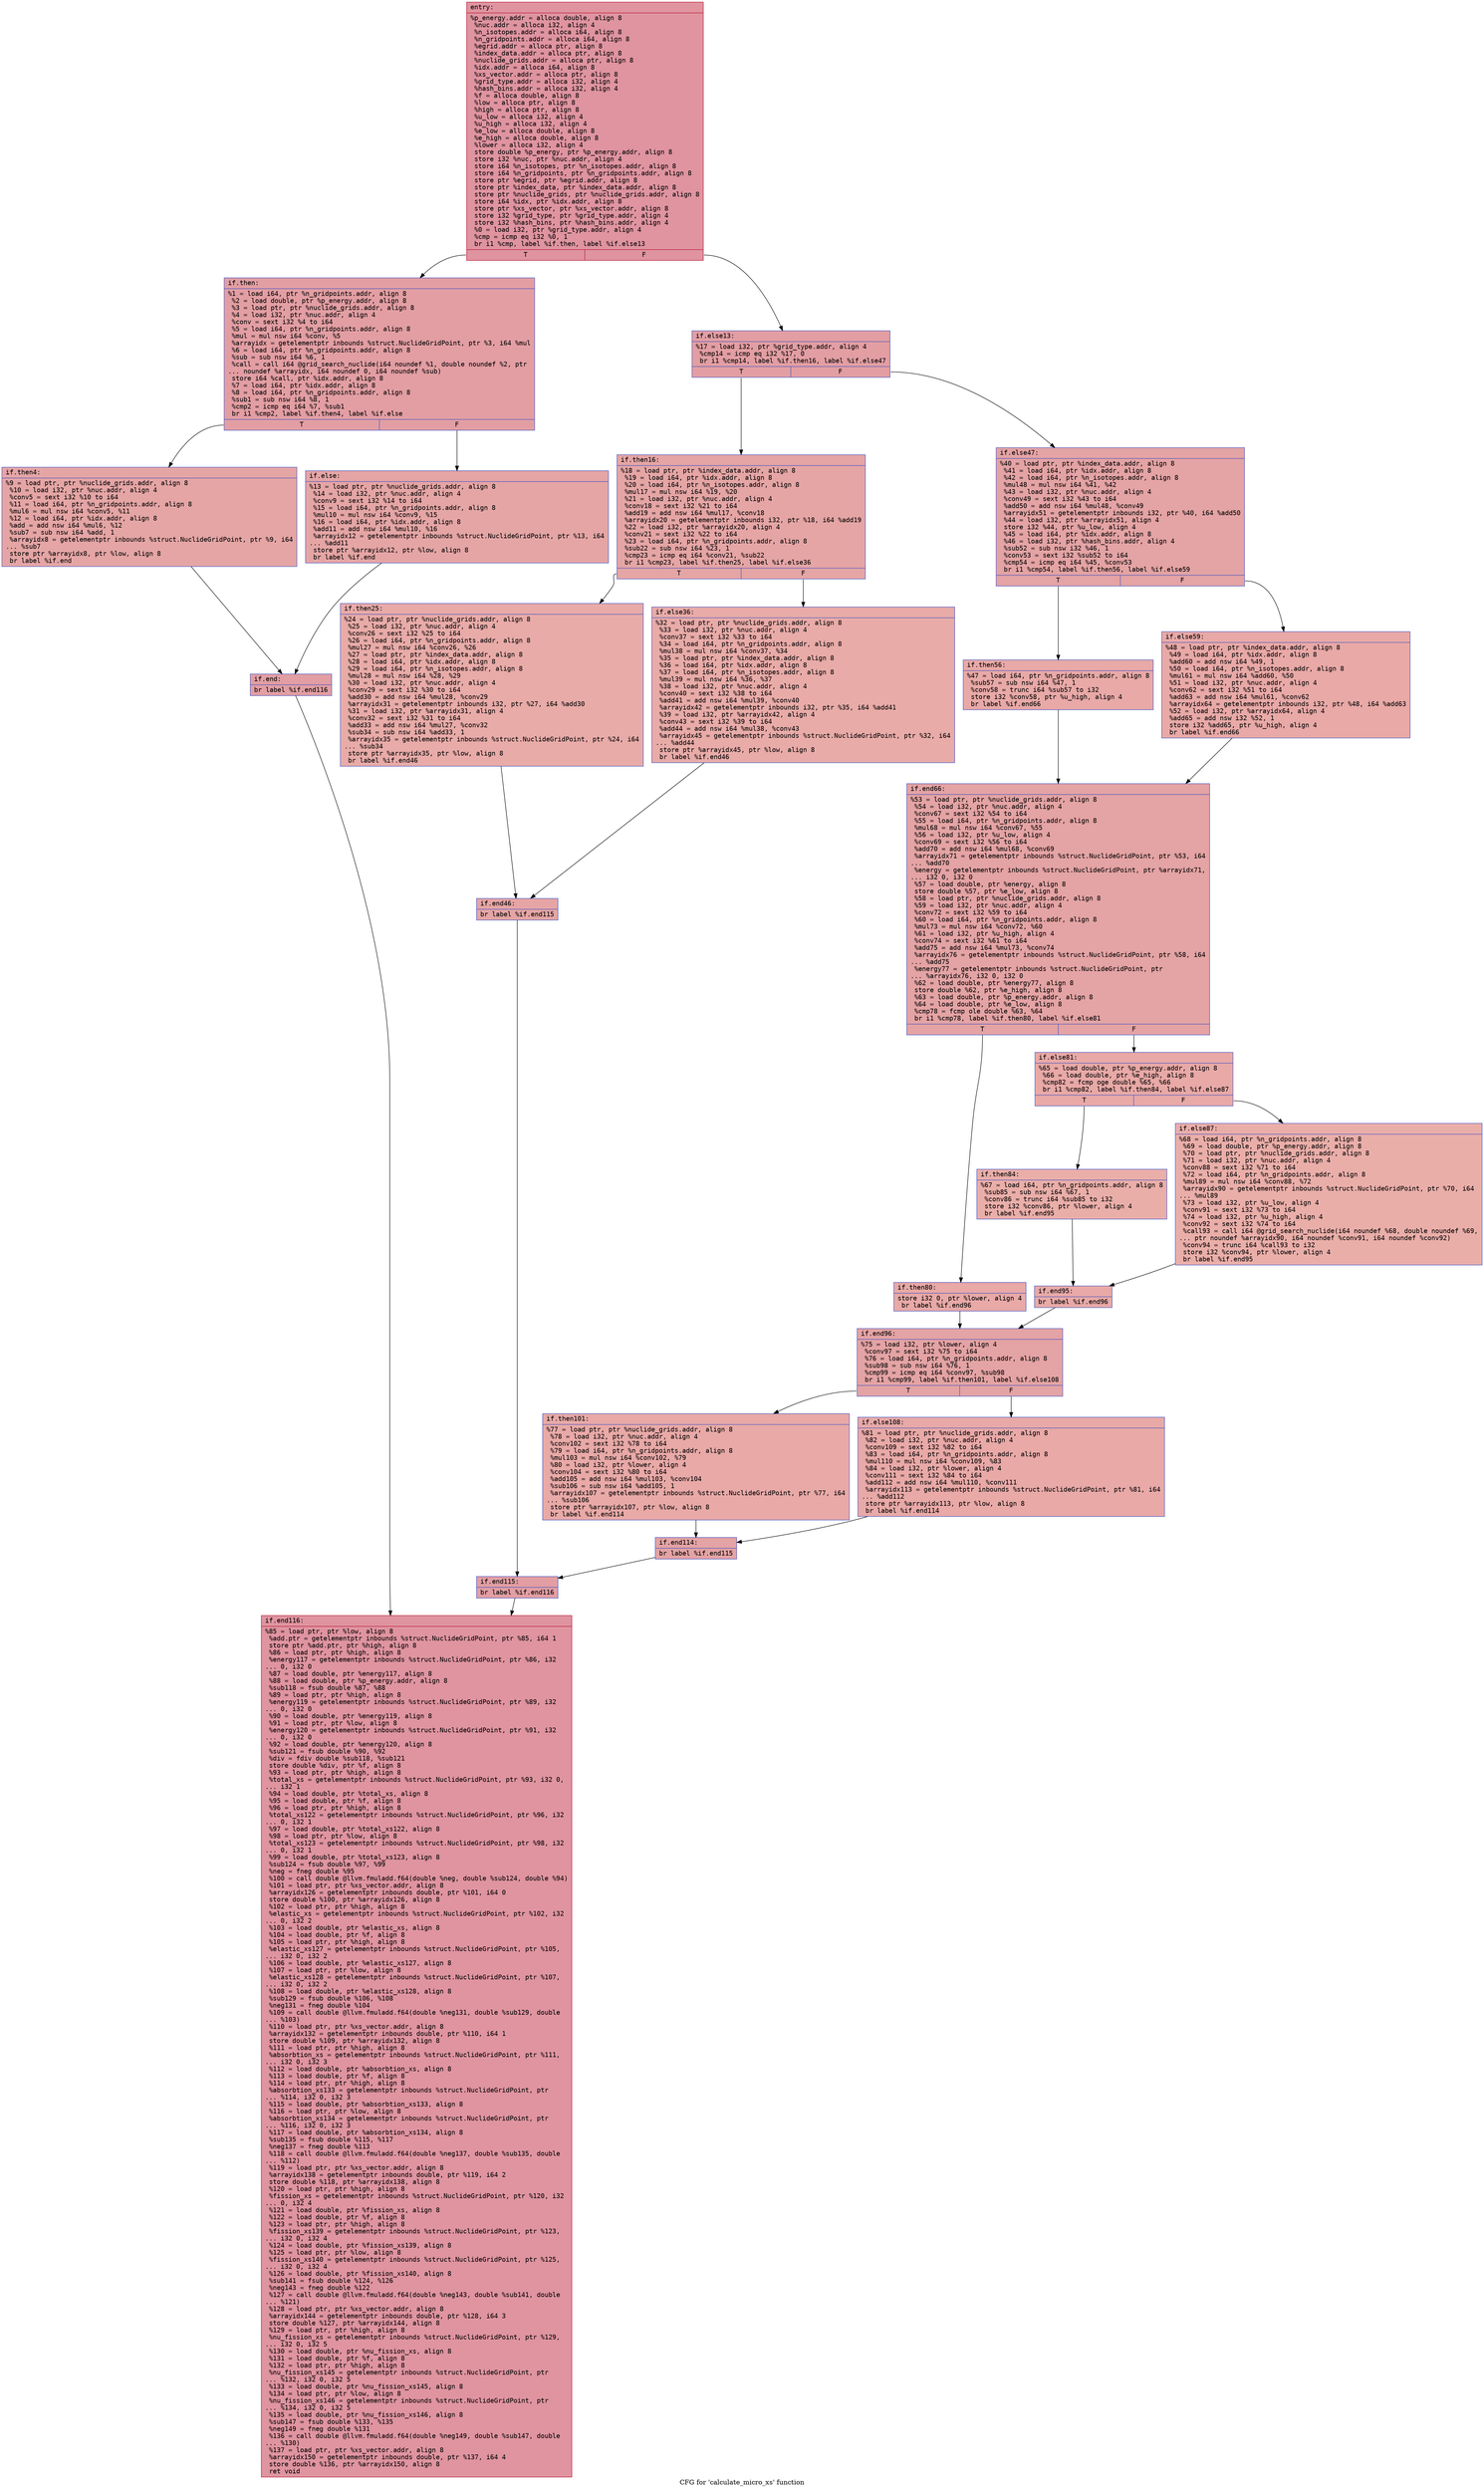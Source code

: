 digraph "CFG for 'calculate_micro_xs' function" {
	label="CFG for 'calculate_micro_xs' function";

	Node0x564d03c018e0 [shape=record,color="#b70d28ff", style=filled, fillcolor="#b70d2870" fontname="Courier",label="{entry:\l|  %p_energy.addr = alloca double, align 8\l  %nuc.addr = alloca i32, align 4\l  %n_isotopes.addr = alloca i64, align 8\l  %n_gridpoints.addr = alloca i64, align 8\l  %egrid.addr = alloca ptr, align 8\l  %index_data.addr = alloca ptr, align 8\l  %nuclide_grids.addr = alloca ptr, align 8\l  %idx.addr = alloca i64, align 8\l  %xs_vector.addr = alloca ptr, align 8\l  %grid_type.addr = alloca i32, align 4\l  %hash_bins.addr = alloca i32, align 4\l  %f = alloca double, align 8\l  %low = alloca ptr, align 8\l  %high = alloca ptr, align 8\l  %u_low = alloca i32, align 4\l  %u_high = alloca i32, align 4\l  %e_low = alloca double, align 8\l  %e_high = alloca double, align 8\l  %lower = alloca i32, align 4\l  store double %p_energy, ptr %p_energy.addr, align 8\l  store i32 %nuc, ptr %nuc.addr, align 4\l  store i64 %n_isotopes, ptr %n_isotopes.addr, align 8\l  store i64 %n_gridpoints, ptr %n_gridpoints.addr, align 8\l  store ptr %egrid, ptr %egrid.addr, align 8\l  store ptr %index_data, ptr %index_data.addr, align 8\l  store ptr %nuclide_grids, ptr %nuclide_grids.addr, align 8\l  store i64 %idx, ptr %idx.addr, align 8\l  store ptr %xs_vector, ptr %xs_vector.addr, align 8\l  store i32 %grid_type, ptr %grid_type.addr, align 4\l  store i32 %hash_bins, ptr %hash_bins.addr, align 4\l  %0 = load i32, ptr %grid_type.addr, align 4\l  %cmp = icmp eq i32 %0, 1\l  br i1 %cmp, label %if.then, label %if.else13\l|{<s0>T|<s1>F}}"];
	Node0x564d03c018e0:s0 -> Node0x564d03c03040[tooltip="entry -> if.then\nProbability 50.00%" ];
	Node0x564d03c018e0:s1 -> Node0x564d03c030b0[tooltip="entry -> if.else13\nProbability 50.00%" ];
	Node0x564d03c03040 [shape=record,color="#3d50c3ff", style=filled, fillcolor="#be242e70" fontname="Courier",label="{if.then:\l|  %1 = load i64, ptr %n_gridpoints.addr, align 8\l  %2 = load double, ptr %p_energy.addr, align 8\l  %3 = load ptr, ptr %nuclide_grids.addr, align 8\l  %4 = load i32, ptr %nuc.addr, align 4\l  %conv = sext i32 %4 to i64\l  %5 = load i64, ptr %n_gridpoints.addr, align 8\l  %mul = mul nsw i64 %conv, %5\l  %arrayidx = getelementptr inbounds %struct.NuclideGridPoint, ptr %3, i64 %mul\l  %6 = load i64, ptr %n_gridpoints.addr, align 8\l  %sub = sub nsw i64 %6, 1\l  %call = call i64 @grid_search_nuclide(i64 noundef %1, double noundef %2, ptr\l... noundef %arrayidx, i64 noundef 0, i64 noundef %sub)\l  store i64 %call, ptr %idx.addr, align 8\l  %7 = load i64, ptr %idx.addr, align 8\l  %8 = load i64, ptr %n_gridpoints.addr, align 8\l  %sub1 = sub nsw i64 %8, 1\l  %cmp2 = icmp eq i64 %7, %sub1\l  br i1 %cmp2, label %if.then4, label %if.else\l|{<s0>T|<s1>F}}"];
	Node0x564d03c03040:s0 -> Node0x564d03bf12c0[tooltip="if.then -> if.then4\nProbability 50.00%" ];
	Node0x564d03c03040:s1 -> Node0x564d03bf1310[tooltip="if.then -> if.else\nProbability 50.00%" ];
	Node0x564d03bf12c0 [shape=record,color="#3d50c3ff", style=filled, fillcolor="#c5333470" fontname="Courier",label="{if.then4:\l|  %9 = load ptr, ptr %nuclide_grids.addr, align 8\l  %10 = load i32, ptr %nuc.addr, align 4\l  %conv5 = sext i32 %10 to i64\l  %11 = load i64, ptr %n_gridpoints.addr, align 8\l  %mul6 = mul nsw i64 %conv5, %11\l  %12 = load i64, ptr %idx.addr, align 8\l  %add = add nsw i64 %mul6, %12\l  %sub7 = sub nsw i64 %add, 1\l  %arrayidx8 = getelementptr inbounds %struct.NuclideGridPoint, ptr %9, i64\l... %sub7\l  store ptr %arrayidx8, ptr %low, align 8\l  br label %if.end\l}"];
	Node0x564d03bf12c0 -> Node0x564d03bf1a40[tooltip="if.then4 -> if.end\nProbability 100.00%" ];
	Node0x564d03bf1310 [shape=record,color="#3d50c3ff", style=filled, fillcolor="#c5333470" fontname="Courier",label="{if.else:\l|  %13 = load ptr, ptr %nuclide_grids.addr, align 8\l  %14 = load i32, ptr %nuc.addr, align 4\l  %conv9 = sext i32 %14 to i64\l  %15 = load i64, ptr %n_gridpoints.addr, align 8\l  %mul10 = mul nsw i64 %conv9, %15\l  %16 = load i64, ptr %idx.addr, align 8\l  %add11 = add nsw i64 %mul10, %16\l  %arrayidx12 = getelementptr inbounds %struct.NuclideGridPoint, ptr %13, i64\l... %add11\l  store ptr %arrayidx12, ptr %low, align 8\l  br label %if.end\l}"];
	Node0x564d03bf1310 -> Node0x564d03bf1a40[tooltip="if.else -> if.end\nProbability 100.00%" ];
	Node0x564d03bf1a40 [shape=record,color="#3d50c3ff", style=filled, fillcolor="#be242e70" fontname="Courier",label="{if.end:\l|  br label %if.end116\l}"];
	Node0x564d03bf1a40 -> Node0x564d03bf2710[tooltip="if.end -> if.end116\nProbability 100.00%" ];
	Node0x564d03c030b0 [shape=record,color="#3d50c3ff", style=filled, fillcolor="#be242e70" fontname="Courier",label="{if.else13:\l|  %17 = load i32, ptr %grid_type.addr, align 4\l  %cmp14 = icmp eq i32 %17, 0\l  br i1 %cmp14, label %if.then16, label %if.else47\l|{<s0>T|<s1>F}}"];
	Node0x564d03c030b0:s0 -> Node0x564d03bf2900[tooltip="if.else13 -> if.then16\nProbability 37.50%" ];
	Node0x564d03c030b0:s1 -> Node0x564d03bf2980[tooltip="if.else13 -> if.else47\nProbability 62.50%" ];
	Node0x564d03bf2900 [shape=record,color="#3d50c3ff", style=filled, fillcolor="#c5333470" fontname="Courier",label="{if.then16:\l|  %18 = load ptr, ptr %index_data.addr, align 8\l  %19 = load i64, ptr %idx.addr, align 8\l  %20 = load i64, ptr %n_isotopes.addr, align 8\l  %mul17 = mul nsw i64 %19, %20\l  %21 = load i32, ptr %nuc.addr, align 4\l  %conv18 = sext i32 %21 to i64\l  %add19 = add nsw i64 %mul17, %conv18\l  %arrayidx20 = getelementptr inbounds i32, ptr %18, i64 %add19\l  %22 = load i32, ptr %arrayidx20, align 4\l  %conv21 = sext i32 %22 to i64\l  %23 = load i64, ptr %n_gridpoints.addr, align 8\l  %sub22 = sub nsw i64 %23, 1\l  %cmp23 = icmp eq i64 %conv21, %sub22\l  br i1 %cmp23, label %if.then25, label %if.else36\l|{<s0>T|<s1>F}}"];
	Node0x564d03bf2900:s0 -> Node0x564d03c07c20[tooltip="if.then16 -> if.then25\nProbability 50.00%" ];
	Node0x564d03bf2900:s1 -> Node0x564d03c07c70[tooltip="if.then16 -> if.else36\nProbability 50.00%" ];
	Node0x564d03c07c20 [shape=record,color="#3d50c3ff", style=filled, fillcolor="#cc403a70" fontname="Courier",label="{if.then25:\l|  %24 = load ptr, ptr %nuclide_grids.addr, align 8\l  %25 = load i32, ptr %nuc.addr, align 4\l  %conv26 = sext i32 %25 to i64\l  %26 = load i64, ptr %n_gridpoints.addr, align 8\l  %mul27 = mul nsw i64 %conv26, %26\l  %27 = load ptr, ptr %index_data.addr, align 8\l  %28 = load i64, ptr %idx.addr, align 8\l  %29 = load i64, ptr %n_isotopes.addr, align 8\l  %mul28 = mul nsw i64 %28, %29\l  %30 = load i32, ptr %nuc.addr, align 4\l  %conv29 = sext i32 %30 to i64\l  %add30 = add nsw i64 %mul28, %conv29\l  %arrayidx31 = getelementptr inbounds i32, ptr %27, i64 %add30\l  %31 = load i32, ptr %arrayidx31, align 4\l  %conv32 = sext i32 %31 to i64\l  %add33 = add nsw i64 %mul27, %conv32\l  %sub34 = sub nsw i64 %add33, 1\l  %arrayidx35 = getelementptr inbounds %struct.NuclideGridPoint, ptr %24, i64\l... %sub34\l  store ptr %arrayidx35, ptr %low, align 8\l  br label %if.end46\l}"];
	Node0x564d03c07c20 -> Node0x564d03c088d0[tooltip="if.then25 -> if.end46\nProbability 100.00%" ];
	Node0x564d03c07c70 [shape=record,color="#3d50c3ff", style=filled, fillcolor="#cc403a70" fontname="Courier",label="{if.else36:\l|  %32 = load ptr, ptr %nuclide_grids.addr, align 8\l  %33 = load i32, ptr %nuc.addr, align 4\l  %conv37 = sext i32 %33 to i64\l  %34 = load i64, ptr %n_gridpoints.addr, align 8\l  %mul38 = mul nsw i64 %conv37, %34\l  %35 = load ptr, ptr %index_data.addr, align 8\l  %36 = load i64, ptr %idx.addr, align 8\l  %37 = load i64, ptr %n_isotopes.addr, align 8\l  %mul39 = mul nsw i64 %36, %37\l  %38 = load i32, ptr %nuc.addr, align 4\l  %conv40 = sext i32 %38 to i64\l  %add41 = add nsw i64 %mul39, %conv40\l  %arrayidx42 = getelementptr inbounds i32, ptr %35, i64 %add41\l  %39 = load i32, ptr %arrayidx42, align 4\l  %conv43 = sext i32 %39 to i64\l  %add44 = add nsw i64 %mul38, %conv43\l  %arrayidx45 = getelementptr inbounds %struct.NuclideGridPoint, ptr %32, i64\l... %add44\l  store ptr %arrayidx45, ptr %low, align 8\l  br label %if.end46\l}"];
	Node0x564d03c07c70 -> Node0x564d03c088d0[tooltip="if.else36 -> if.end46\nProbability 100.00%" ];
	Node0x564d03c088d0 [shape=record,color="#3d50c3ff", style=filled, fillcolor="#c5333470" fontname="Courier",label="{if.end46:\l|  br label %if.end115\l}"];
	Node0x564d03c088d0 -> Node0x564d03c094e0[tooltip="if.end46 -> if.end115\nProbability 100.00%" ];
	Node0x564d03bf2980 [shape=record,color="#3d50c3ff", style=filled, fillcolor="#c32e3170" fontname="Courier",label="{if.else47:\l|  %40 = load ptr, ptr %index_data.addr, align 8\l  %41 = load i64, ptr %idx.addr, align 8\l  %42 = load i64, ptr %n_isotopes.addr, align 8\l  %mul48 = mul nsw i64 %41, %42\l  %43 = load i32, ptr %nuc.addr, align 4\l  %conv49 = sext i32 %43 to i64\l  %add50 = add nsw i64 %mul48, %conv49\l  %arrayidx51 = getelementptr inbounds i32, ptr %40, i64 %add50\l  %44 = load i32, ptr %arrayidx51, align 4\l  store i32 %44, ptr %u_low, align 4\l  %45 = load i64, ptr %idx.addr, align 8\l  %46 = load i32, ptr %hash_bins.addr, align 4\l  %sub52 = sub nsw i32 %46, 1\l  %conv53 = sext i32 %sub52 to i64\l  %cmp54 = icmp eq i64 %45, %conv53\l  br i1 %cmp54, label %if.then56, label %if.else59\l|{<s0>T|<s1>F}}"];
	Node0x564d03bf2980:s0 -> Node0x564d03c09ea0[tooltip="if.else47 -> if.then56\nProbability 50.00%" ];
	Node0x564d03bf2980:s1 -> Node0x564d03c09f20[tooltip="if.else47 -> if.else59\nProbability 50.00%" ];
	Node0x564d03c09ea0 [shape=record,color="#3d50c3ff", style=filled, fillcolor="#ca3b3770" fontname="Courier",label="{if.then56:\l|  %47 = load i64, ptr %n_gridpoints.addr, align 8\l  %sub57 = sub nsw i64 %47, 1\l  %conv58 = trunc i64 %sub57 to i32\l  store i32 %conv58, ptr %u_high, align 4\l  br label %if.end66\l}"];
	Node0x564d03c09ea0 -> Node0x564d03bf1be0[tooltip="if.then56 -> if.end66\nProbability 100.00%" ];
	Node0x564d03c09f20 [shape=record,color="#3d50c3ff", style=filled, fillcolor="#ca3b3770" fontname="Courier",label="{if.else59:\l|  %48 = load ptr, ptr %index_data.addr, align 8\l  %49 = load i64, ptr %idx.addr, align 8\l  %add60 = add nsw i64 %49, 1\l  %50 = load i64, ptr %n_isotopes.addr, align 8\l  %mul61 = mul nsw i64 %add60, %50\l  %51 = load i32, ptr %nuc.addr, align 4\l  %conv62 = sext i32 %51 to i64\l  %add63 = add nsw i64 %mul61, %conv62\l  %arrayidx64 = getelementptr inbounds i32, ptr %48, i64 %add63\l  %52 = load i32, ptr %arrayidx64, align 4\l  %add65 = add nsw i32 %52, 1\l  store i32 %add65, ptr %u_high, align 4\l  br label %if.end66\l}"];
	Node0x564d03c09f20 -> Node0x564d03bf1be0[tooltip="if.else59 -> if.end66\nProbability 100.00%" ];
	Node0x564d03bf1be0 [shape=record,color="#3d50c3ff", style=filled, fillcolor="#c32e3170" fontname="Courier",label="{if.end66:\l|  %53 = load ptr, ptr %nuclide_grids.addr, align 8\l  %54 = load i32, ptr %nuc.addr, align 4\l  %conv67 = sext i32 %54 to i64\l  %55 = load i64, ptr %n_gridpoints.addr, align 8\l  %mul68 = mul nsw i64 %conv67, %55\l  %56 = load i32, ptr %u_low, align 4\l  %conv69 = sext i32 %56 to i64\l  %add70 = add nsw i64 %mul68, %conv69\l  %arrayidx71 = getelementptr inbounds %struct.NuclideGridPoint, ptr %53, i64\l... %add70\l  %energy = getelementptr inbounds %struct.NuclideGridPoint, ptr %arrayidx71,\l... i32 0, i32 0\l  %57 = load double, ptr %energy, align 8\l  store double %57, ptr %e_low, align 8\l  %58 = load ptr, ptr %nuclide_grids.addr, align 8\l  %59 = load i32, ptr %nuc.addr, align 4\l  %conv72 = sext i32 %59 to i64\l  %60 = load i64, ptr %n_gridpoints.addr, align 8\l  %mul73 = mul nsw i64 %conv72, %60\l  %61 = load i32, ptr %u_high, align 4\l  %conv74 = sext i32 %61 to i64\l  %add75 = add nsw i64 %mul73, %conv74\l  %arrayidx76 = getelementptr inbounds %struct.NuclideGridPoint, ptr %58, i64\l... %add75\l  %energy77 = getelementptr inbounds %struct.NuclideGridPoint, ptr\l... %arrayidx76, i32 0, i32 0\l  %62 = load double, ptr %energy77, align 8\l  store double %62, ptr %e_high, align 8\l  %63 = load double, ptr %p_energy.addr, align 8\l  %64 = load double, ptr %e_low, align 8\l  %cmp78 = fcmp ole double %63, %64\l  br i1 %cmp78, label %if.then80, label %if.else81\l|{<s0>T|<s1>F}}"];
	Node0x564d03bf1be0:s0 -> Node0x564d03c0c9c0[tooltip="if.end66 -> if.then80\nProbability 50.00%" ];
	Node0x564d03bf1be0:s1 -> Node0x564d03c0ca40[tooltip="if.end66 -> if.else81\nProbability 50.00%" ];
	Node0x564d03c0c9c0 [shape=record,color="#3d50c3ff", style=filled, fillcolor="#ca3b3770" fontname="Courier",label="{if.then80:\l|  store i32 0, ptr %lower, align 4\l  br label %if.end96\l}"];
	Node0x564d03c0c9c0 -> Node0x564d03c0cc10[tooltip="if.then80 -> if.end96\nProbability 100.00%" ];
	Node0x564d03c0ca40 [shape=record,color="#3d50c3ff", style=filled, fillcolor="#ca3b3770" fontname="Courier",label="{if.else81:\l|  %65 = load double, ptr %p_energy.addr, align 8\l  %66 = load double, ptr %e_high, align 8\l  %cmp82 = fcmp oge double %65, %66\l  br i1 %cmp82, label %if.then84, label %if.else87\l|{<s0>T|<s1>F}}"];
	Node0x564d03c0ca40:s0 -> Node0x564d03c0ceb0[tooltip="if.else81 -> if.then84\nProbability 50.00%" ];
	Node0x564d03c0ca40:s1 -> Node0x564d03c0cf30[tooltip="if.else81 -> if.else87\nProbability 50.00%" ];
	Node0x564d03c0ceb0 [shape=record,color="#3d50c3ff", style=filled, fillcolor="#d0473d70" fontname="Courier",label="{if.then84:\l|  %67 = load i64, ptr %n_gridpoints.addr, align 8\l  %sub85 = sub nsw i64 %67, 1\l  %conv86 = trunc i64 %sub85 to i32\l  store i32 %conv86, ptr %lower, align 4\l  br label %if.end95\l}"];
	Node0x564d03c0ceb0 -> Node0x564d03c0d320[tooltip="if.then84 -> if.end95\nProbability 100.00%" ];
	Node0x564d03c0cf30 [shape=record,color="#3d50c3ff", style=filled, fillcolor="#d0473d70" fontname="Courier",label="{if.else87:\l|  %68 = load i64, ptr %n_gridpoints.addr, align 8\l  %69 = load double, ptr %p_energy.addr, align 8\l  %70 = load ptr, ptr %nuclide_grids.addr, align 8\l  %71 = load i32, ptr %nuc.addr, align 4\l  %conv88 = sext i32 %71 to i64\l  %72 = load i64, ptr %n_gridpoints.addr, align 8\l  %mul89 = mul nsw i64 %conv88, %72\l  %arrayidx90 = getelementptr inbounds %struct.NuclideGridPoint, ptr %70, i64\l... %mul89\l  %73 = load i32, ptr %u_low, align 4\l  %conv91 = sext i32 %73 to i64\l  %74 = load i32, ptr %u_high, align 4\l  %conv92 = sext i32 %74 to i64\l  %call93 = call i64 @grid_search_nuclide(i64 noundef %68, double noundef %69,\l... ptr noundef %arrayidx90, i64 noundef %conv91, i64 noundef %conv92)\l  %conv94 = trunc i64 %call93 to i32\l  store i32 %conv94, ptr %lower, align 4\l  br label %if.end95\l}"];
	Node0x564d03c0cf30 -> Node0x564d03c0d320[tooltip="if.else87 -> if.end95\nProbability 100.00%" ];
	Node0x564d03c0d320 [shape=record,color="#3d50c3ff", style=filled, fillcolor="#ca3b3770" fontname="Courier",label="{if.end95:\l|  br label %if.end96\l}"];
	Node0x564d03c0d320 -> Node0x564d03c0cc10[tooltip="if.end95 -> if.end96\nProbability 100.00%" ];
	Node0x564d03c0cc10 [shape=record,color="#3d50c3ff", style=filled, fillcolor="#c32e3170" fontname="Courier",label="{if.end96:\l|  %75 = load i32, ptr %lower, align 4\l  %conv97 = sext i32 %75 to i64\l  %76 = load i64, ptr %n_gridpoints.addr, align 8\l  %sub98 = sub nsw i64 %76, 1\l  %cmp99 = icmp eq i64 %conv97, %sub98\l  br i1 %cmp99, label %if.then101, label %if.else108\l|{<s0>T|<s1>F}}"];
	Node0x564d03c0cc10:s0 -> Node0x564d03c0e150[tooltip="if.end96 -> if.then101\nProbability 50.00%" ];
	Node0x564d03c0cc10:s1 -> Node0x564d03c0e1a0[tooltip="if.end96 -> if.else108\nProbability 50.00%" ];
	Node0x564d03c0e150 [shape=record,color="#3d50c3ff", style=filled, fillcolor="#ca3b3770" fontname="Courier",label="{if.then101:\l|  %77 = load ptr, ptr %nuclide_grids.addr, align 8\l  %78 = load i32, ptr %nuc.addr, align 4\l  %conv102 = sext i32 %78 to i64\l  %79 = load i64, ptr %n_gridpoints.addr, align 8\l  %mul103 = mul nsw i64 %conv102, %79\l  %80 = load i32, ptr %lower, align 4\l  %conv104 = sext i32 %80 to i64\l  %add105 = add nsw i64 %mul103, %conv104\l  %sub106 = sub nsw i64 %add105, 1\l  %arrayidx107 = getelementptr inbounds %struct.NuclideGridPoint, ptr %77, i64\l... %sub106\l  store ptr %arrayidx107, ptr %low, align 8\l  br label %if.end114\l}"];
	Node0x564d03c0e150 -> Node0x564d03c0e970[tooltip="if.then101 -> if.end114\nProbability 100.00%" ];
	Node0x564d03c0e1a0 [shape=record,color="#3d50c3ff", style=filled, fillcolor="#ca3b3770" fontname="Courier",label="{if.else108:\l|  %81 = load ptr, ptr %nuclide_grids.addr, align 8\l  %82 = load i32, ptr %nuc.addr, align 4\l  %conv109 = sext i32 %82 to i64\l  %83 = load i64, ptr %n_gridpoints.addr, align 8\l  %mul110 = mul nsw i64 %conv109, %83\l  %84 = load i32, ptr %lower, align 4\l  %conv111 = sext i32 %84 to i64\l  %add112 = add nsw i64 %mul110, %conv111\l  %arrayidx113 = getelementptr inbounds %struct.NuclideGridPoint, ptr %81, i64\l... %add112\l  store ptr %arrayidx113, ptr %low, align 8\l  br label %if.end114\l}"];
	Node0x564d03c0e1a0 -> Node0x564d03c0e970[tooltip="if.else108 -> if.end114\nProbability 100.00%" ];
	Node0x564d03c0e970 [shape=record,color="#3d50c3ff", style=filled, fillcolor="#c32e3170" fontname="Courier",label="{if.end114:\l|  br label %if.end115\l}"];
	Node0x564d03c0e970 -> Node0x564d03c094e0[tooltip="if.end114 -> if.end115\nProbability 100.00%" ];
	Node0x564d03c094e0 [shape=record,color="#3d50c3ff", style=filled, fillcolor="#be242e70" fontname="Courier",label="{if.end115:\l|  br label %if.end116\l}"];
	Node0x564d03c094e0 -> Node0x564d03bf2710[tooltip="if.end115 -> if.end116\nProbability 100.00%" ];
	Node0x564d03bf2710 [shape=record,color="#b70d28ff", style=filled, fillcolor="#b70d2870" fontname="Courier",label="{if.end116:\l|  %85 = load ptr, ptr %low, align 8\l  %add.ptr = getelementptr inbounds %struct.NuclideGridPoint, ptr %85, i64 1\l  store ptr %add.ptr, ptr %high, align 8\l  %86 = load ptr, ptr %high, align 8\l  %energy117 = getelementptr inbounds %struct.NuclideGridPoint, ptr %86, i32\l... 0, i32 0\l  %87 = load double, ptr %energy117, align 8\l  %88 = load double, ptr %p_energy.addr, align 8\l  %sub118 = fsub double %87, %88\l  %89 = load ptr, ptr %high, align 8\l  %energy119 = getelementptr inbounds %struct.NuclideGridPoint, ptr %89, i32\l... 0, i32 0\l  %90 = load double, ptr %energy119, align 8\l  %91 = load ptr, ptr %low, align 8\l  %energy120 = getelementptr inbounds %struct.NuclideGridPoint, ptr %91, i32\l... 0, i32 0\l  %92 = load double, ptr %energy120, align 8\l  %sub121 = fsub double %90, %92\l  %div = fdiv double %sub118, %sub121\l  store double %div, ptr %f, align 8\l  %93 = load ptr, ptr %high, align 8\l  %total_xs = getelementptr inbounds %struct.NuclideGridPoint, ptr %93, i32 0,\l... i32 1\l  %94 = load double, ptr %total_xs, align 8\l  %95 = load double, ptr %f, align 8\l  %96 = load ptr, ptr %high, align 8\l  %total_xs122 = getelementptr inbounds %struct.NuclideGridPoint, ptr %96, i32\l... 0, i32 1\l  %97 = load double, ptr %total_xs122, align 8\l  %98 = load ptr, ptr %low, align 8\l  %total_xs123 = getelementptr inbounds %struct.NuclideGridPoint, ptr %98, i32\l... 0, i32 1\l  %99 = load double, ptr %total_xs123, align 8\l  %sub124 = fsub double %97, %99\l  %neg = fneg double %95\l  %100 = call double @llvm.fmuladd.f64(double %neg, double %sub124, double %94)\l  %101 = load ptr, ptr %xs_vector.addr, align 8\l  %arrayidx126 = getelementptr inbounds double, ptr %101, i64 0\l  store double %100, ptr %arrayidx126, align 8\l  %102 = load ptr, ptr %high, align 8\l  %elastic_xs = getelementptr inbounds %struct.NuclideGridPoint, ptr %102, i32\l... 0, i32 2\l  %103 = load double, ptr %elastic_xs, align 8\l  %104 = load double, ptr %f, align 8\l  %105 = load ptr, ptr %high, align 8\l  %elastic_xs127 = getelementptr inbounds %struct.NuclideGridPoint, ptr %105,\l... i32 0, i32 2\l  %106 = load double, ptr %elastic_xs127, align 8\l  %107 = load ptr, ptr %low, align 8\l  %elastic_xs128 = getelementptr inbounds %struct.NuclideGridPoint, ptr %107,\l... i32 0, i32 2\l  %108 = load double, ptr %elastic_xs128, align 8\l  %sub129 = fsub double %106, %108\l  %neg131 = fneg double %104\l  %109 = call double @llvm.fmuladd.f64(double %neg131, double %sub129, double\l... %103)\l  %110 = load ptr, ptr %xs_vector.addr, align 8\l  %arrayidx132 = getelementptr inbounds double, ptr %110, i64 1\l  store double %109, ptr %arrayidx132, align 8\l  %111 = load ptr, ptr %high, align 8\l  %absorbtion_xs = getelementptr inbounds %struct.NuclideGridPoint, ptr %111,\l... i32 0, i32 3\l  %112 = load double, ptr %absorbtion_xs, align 8\l  %113 = load double, ptr %f, align 8\l  %114 = load ptr, ptr %high, align 8\l  %absorbtion_xs133 = getelementptr inbounds %struct.NuclideGridPoint, ptr\l... %114, i32 0, i32 3\l  %115 = load double, ptr %absorbtion_xs133, align 8\l  %116 = load ptr, ptr %low, align 8\l  %absorbtion_xs134 = getelementptr inbounds %struct.NuclideGridPoint, ptr\l... %116, i32 0, i32 3\l  %117 = load double, ptr %absorbtion_xs134, align 8\l  %sub135 = fsub double %115, %117\l  %neg137 = fneg double %113\l  %118 = call double @llvm.fmuladd.f64(double %neg137, double %sub135, double\l... %112)\l  %119 = load ptr, ptr %xs_vector.addr, align 8\l  %arrayidx138 = getelementptr inbounds double, ptr %119, i64 2\l  store double %118, ptr %arrayidx138, align 8\l  %120 = load ptr, ptr %high, align 8\l  %fission_xs = getelementptr inbounds %struct.NuclideGridPoint, ptr %120, i32\l... 0, i32 4\l  %121 = load double, ptr %fission_xs, align 8\l  %122 = load double, ptr %f, align 8\l  %123 = load ptr, ptr %high, align 8\l  %fission_xs139 = getelementptr inbounds %struct.NuclideGridPoint, ptr %123,\l... i32 0, i32 4\l  %124 = load double, ptr %fission_xs139, align 8\l  %125 = load ptr, ptr %low, align 8\l  %fission_xs140 = getelementptr inbounds %struct.NuclideGridPoint, ptr %125,\l... i32 0, i32 4\l  %126 = load double, ptr %fission_xs140, align 8\l  %sub141 = fsub double %124, %126\l  %neg143 = fneg double %122\l  %127 = call double @llvm.fmuladd.f64(double %neg143, double %sub141, double\l... %121)\l  %128 = load ptr, ptr %xs_vector.addr, align 8\l  %arrayidx144 = getelementptr inbounds double, ptr %128, i64 3\l  store double %127, ptr %arrayidx144, align 8\l  %129 = load ptr, ptr %high, align 8\l  %nu_fission_xs = getelementptr inbounds %struct.NuclideGridPoint, ptr %129,\l... i32 0, i32 5\l  %130 = load double, ptr %nu_fission_xs, align 8\l  %131 = load double, ptr %f, align 8\l  %132 = load ptr, ptr %high, align 8\l  %nu_fission_xs145 = getelementptr inbounds %struct.NuclideGridPoint, ptr\l... %132, i32 0, i32 5\l  %133 = load double, ptr %nu_fission_xs145, align 8\l  %134 = load ptr, ptr %low, align 8\l  %nu_fission_xs146 = getelementptr inbounds %struct.NuclideGridPoint, ptr\l... %134, i32 0, i32 5\l  %135 = load double, ptr %nu_fission_xs146, align 8\l  %sub147 = fsub double %133, %135\l  %neg149 = fneg double %131\l  %136 = call double @llvm.fmuladd.f64(double %neg149, double %sub147, double\l... %130)\l  %137 = load ptr, ptr %xs_vector.addr, align 8\l  %arrayidx150 = getelementptr inbounds double, ptr %137, i64 4\l  store double %136, ptr %arrayidx150, align 8\l  ret void\l}"];
}

